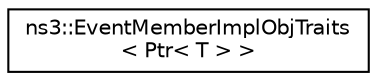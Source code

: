 digraph "Graphical Class Hierarchy"
{
 // LATEX_PDF_SIZE
  edge [fontname="Helvetica",fontsize="10",labelfontname="Helvetica",labelfontsize="10"];
  node [fontname="Helvetica",fontsize="10",shape=record];
  rankdir="LR";
  Node0 [label="ns3::EventMemberImplObjTraits\l\< Ptr\< T \> \>",height=0.2,width=0.4,color="black", fillcolor="white", style="filled",URL="$structns3_1_1_event_member_impl_obj_traits_3_01_ptr_3_01_t_01_4_01_4.html",tooltip="Helper for the MakeEvent functions which take a class method."];
}
